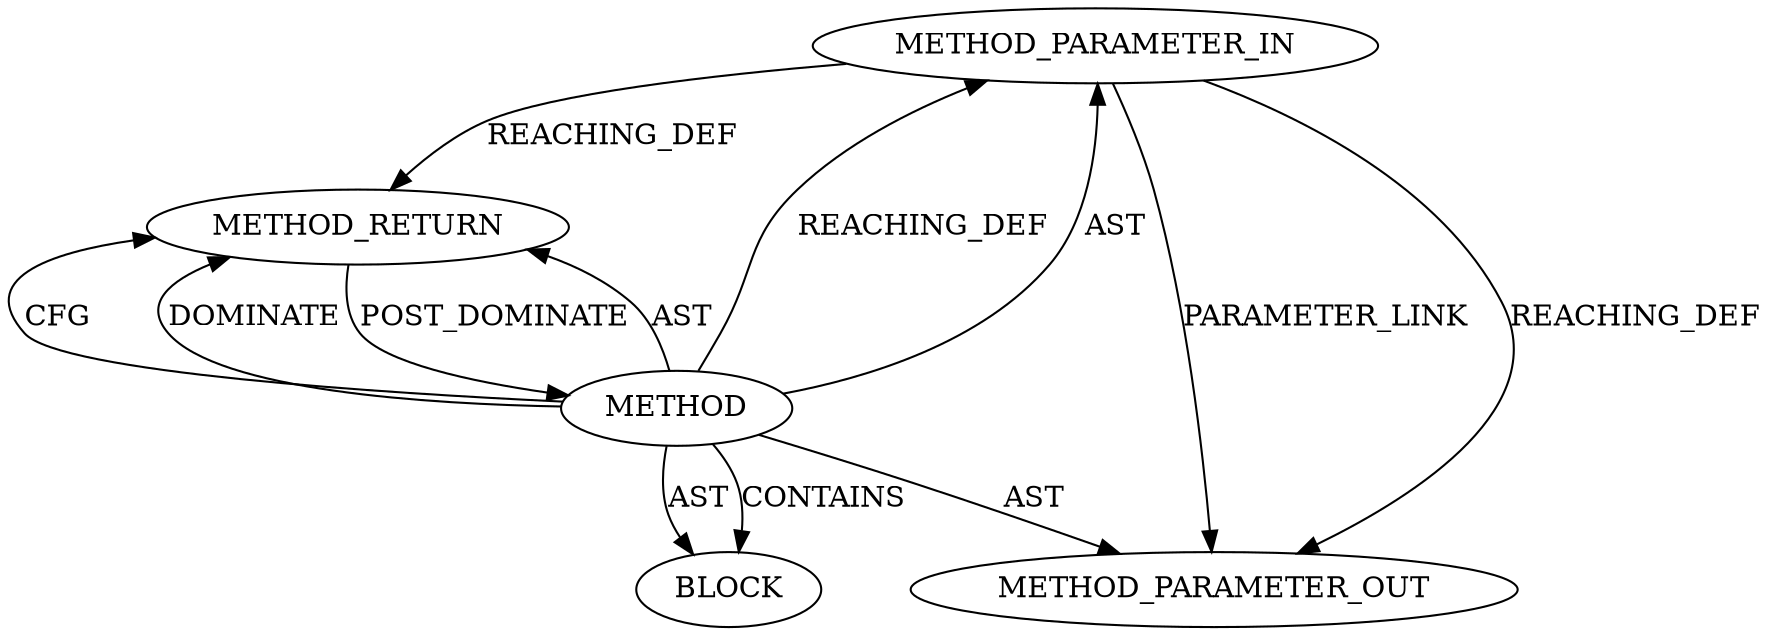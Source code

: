 digraph {
  12931 [label=METHOD_PARAMETER_IN ORDER=1 CODE="p1" IS_VARIADIC=false TYPE_FULL_NAME="ANY" EVALUATION_STRATEGY="BY_VALUE" INDEX=1 NAME="p1"]
  12930 [label=METHOD AST_PARENT_TYPE="NAMESPACE_BLOCK" AST_PARENT_FULL_NAME="<global>" ORDER=0 CODE="<empty>" FULL_NAME="ceph_con_reset_session" IS_EXTERNAL=true FILENAME="<empty>" SIGNATURE="" NAME="ceph_con_reset_session"]
  12932 [label=BLOCK ORDER=1 ARGUMENT_INDEX=1 CODE="<empty>" TYPE_FULL_NAME="ANY"]
  12933 [label=METHOD_RETURN ORDER=2 CODE="RET" TYPE_FULL_NAME="ANY" EVALUATION_STRATEGY="BY_VALUE"]
  13653 [label=METHOD_PARAMETER_OUT ORDER=1 CODE="p1" IS_VARIADIC=false TYPE_FULL_NAME="ANY" EVALUATION_STRATEGY="BY_VALUE" INDEX=1 NAME="p1"]
  12930 -> 12932 [label=CONTAINS ]
  12933 -> 12930 [label=POST_DOMINATE ]
  12931 -> 13653 [label=REACHING_DEF VARIABLE="p1"]
  12931 -> 12933 [label=REACHING_DEF VARIABLE="p1"]
  12930 -> 12931 [label=REACHING_DEF VARIABLE=""]
  12931 -> 13653 [label=PARAMETER_LINK ]
  12930 -> 12933 [label=AST ]
  12930 -> 13653 [label=AST ]
  12930 -> 12933 [label=CFG ]
  12930 -> 12932 [label=AST ]
  12930 -> 12933 [label=DOMINATE ]
  12930 -> 12931 [label=AST ]
}
